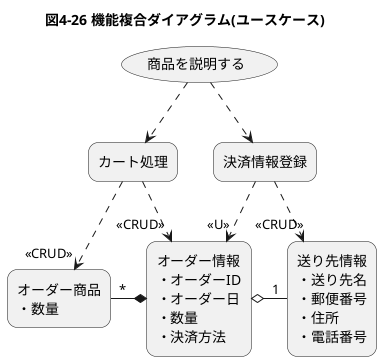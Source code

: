 @startuml
title 図4-26 機能複合ダイアグラム(ユースケース)
skinparam rectangleRoundCorner 20
usecase 商品を説明する as U1
rectangle カート処理 as R1
rectangle 決済情報登録 as R2
rectangle "オーダー商品\n・数量" as R3
rectangle "オーダー情報\n・オーダーID\n・オーダー日\n・数量\n・決済方法" as R4
rectangle "送り先情報\n・送り先名\n・郵便番号\n・住所\n・電話番号" as R5
U1 ..> R1
R1 ..> "<<CRUD>>" R3
R1 ..> "<<CRUD>>" R4
U1 ..> R2
R2 ..> "<<U>>" R4
R2 ..> "<<CRUD>>" R5
R3 "*"-right-* R4
R4 o-right-"1" R5
@enduml